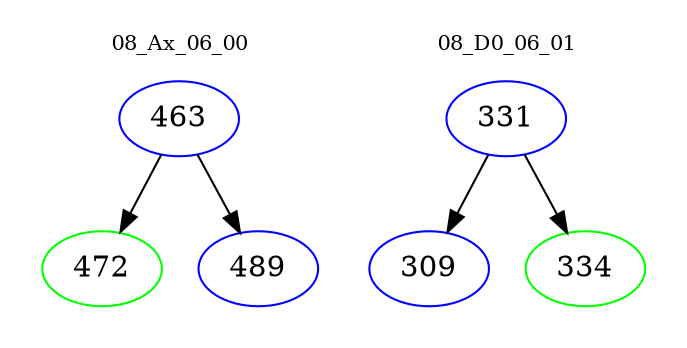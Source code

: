 digraph{
subgraph cluster_0 {
color = white
label = "08_Ax_06_00";
fontsize=10;
T0_463 [label="463", color="blue"]
T0_463 -> T0_472 [color="black"]
T0_472 [label="472", color="green"]
T0_463 -> T0_489 [color="black"]
T0_489 [label="489", color="blue"]
}
subgraph cluster_1 {
color = white
label = "08_D0_06_01";
fontsize=10;
T1_331 [label="331", color="blue"]
T1_331 -> T1_309 [color="black"]
T1_309 [label="309", color="blue"]
T1_331 -> T1_334 [color="black"]
T1_334 [label="334", color="green"]
}
}
